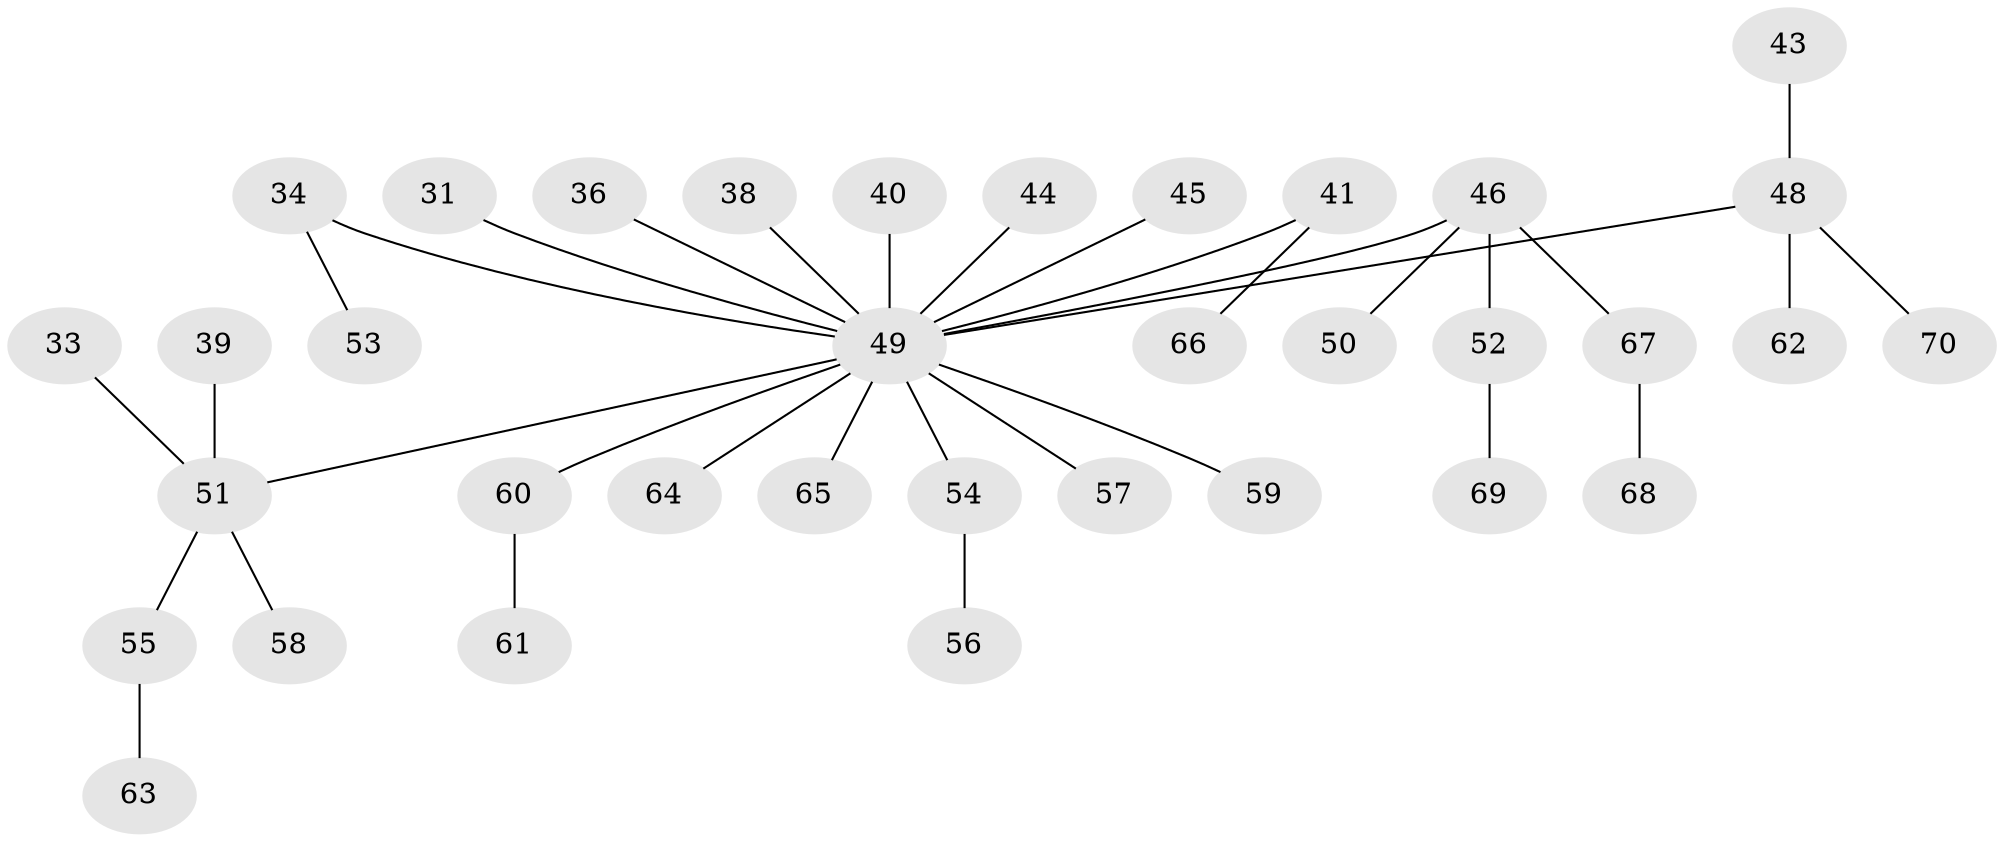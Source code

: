 // original degree distribution, {4: 0.08571428571428572, 5: 0.04285714285714286, 3: 0.12857142857142856, 2: 0.2857142857142857, 1: 0.45714285714285713}
// Generated by graph-tools (version 1.1) at 2025/53/03/09/25 04:53:10]
// undirected, 35 vertices, 34 edges
graph export_dot {
graph [start="1"]
  node [color=gray90,style=filled];
  31;
  33;
  34;
  36;
  38;
  39;
  40 [super="+23"];
  41;
  43;
  44;
  45;
  46;
  48 [super="+42"];
  49 [super="+14+35"];
  50;
  51 [super="+7+8+30+29"];
  52;
  53;
  54;
  55 [super="+20+47"];
  56;
  57;
  58;
  59;
  60;
  61;
  62;
  63;
  64;
  65;
  66;
  67;
  68;
  69;
  70;
  31 -- 49;
  33 -- 51;
  34 -- 53;
  34 -- 49;
  36 -- 49;
  38 -- 49;
  39 -- 51;
  40 -- 49;
  41 -- 66;
  41 -- 49;
  43 -- 48;
  44 -- 49;
  45 -- 49;
  46 -- 50;
  46 -- 52;
  46 -- 67;
  46 -- 49;
  48 -- 62;
  48 -- 70;
  48 -- 49;
  49 -- 57;
  49 -- 64;
  49 -- 65;
  49 -- 51;
  49 -- 54;
  49 -- 59;
  49 -- 60;
  51 -- 55;
  51 -- 58;
  52 -- 69;
  54 -- 56;
  55 -- 63;
  60 -- 61;
  67 -- 68;
}
